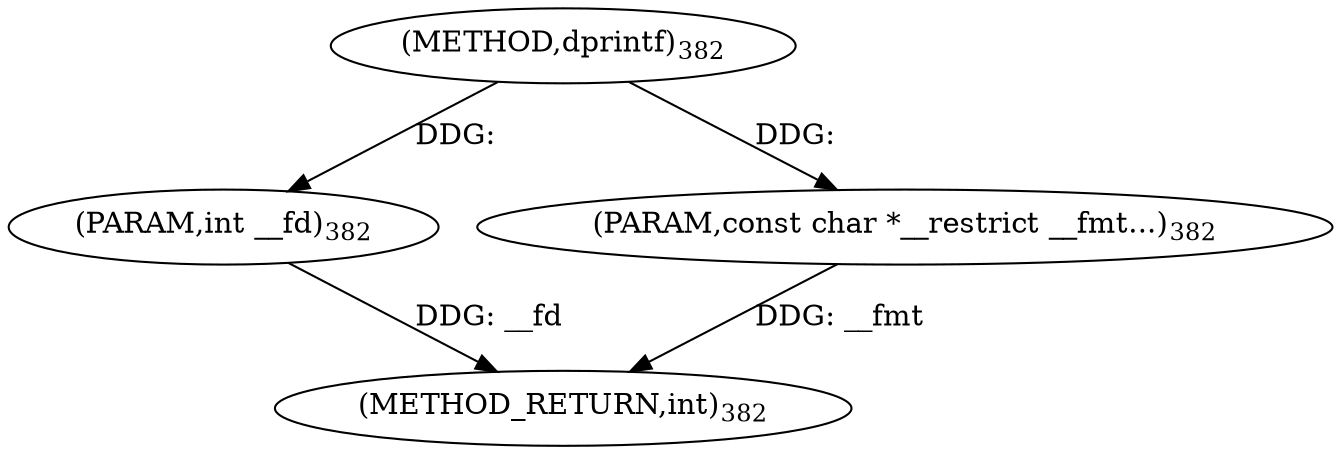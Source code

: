 digraph "dprintf" {  
"2562" [label = <(METHOD,dprintf)<SUB>382</SUB>> ]
"2565" [label = <(METHOD_RETURN,int)<SUB>382</SUB>> ]
"2563" [label = <(PARAM,int __fd)<SUB>382</SUB>> ]
"2564" [label = <(PARAM,const char *__restrict __fmt...)<SUB>382</SUB>> ]
  "2563" -> "2565"  [ label = "DDG: __fd"] 
  "2564" -> "2565"  [ label = "DDG: __fmt"] 
  "2562" -> "2563"  [ label = "DDG: "] 
  "2562" -> "2564"  [ label = "DDG: "] 
}
